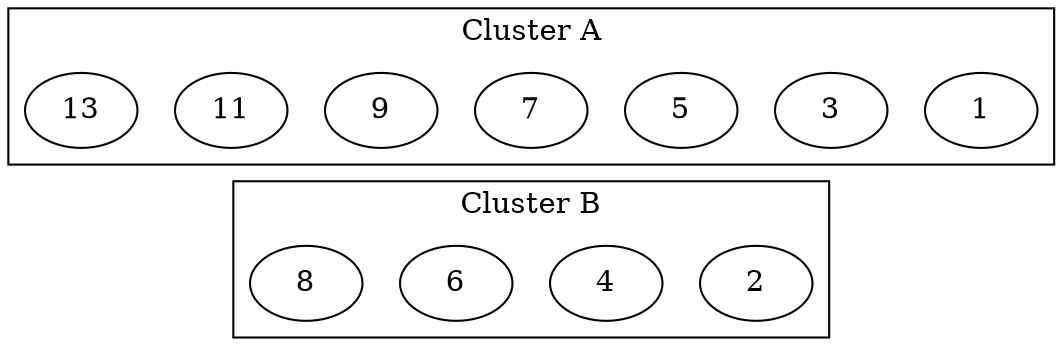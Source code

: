 digraph {
  packmode=array_i1

  subgraph cluster_a {
    label="Cluster A";
    packmode=array_i7

    1; 3; 5; 7; 9; 11; 13; 
  }
  subgraph cluster_b {
    label="Cluster B";
    packmode=array_i4
    2; 4; 6; 8; 
  }
}
